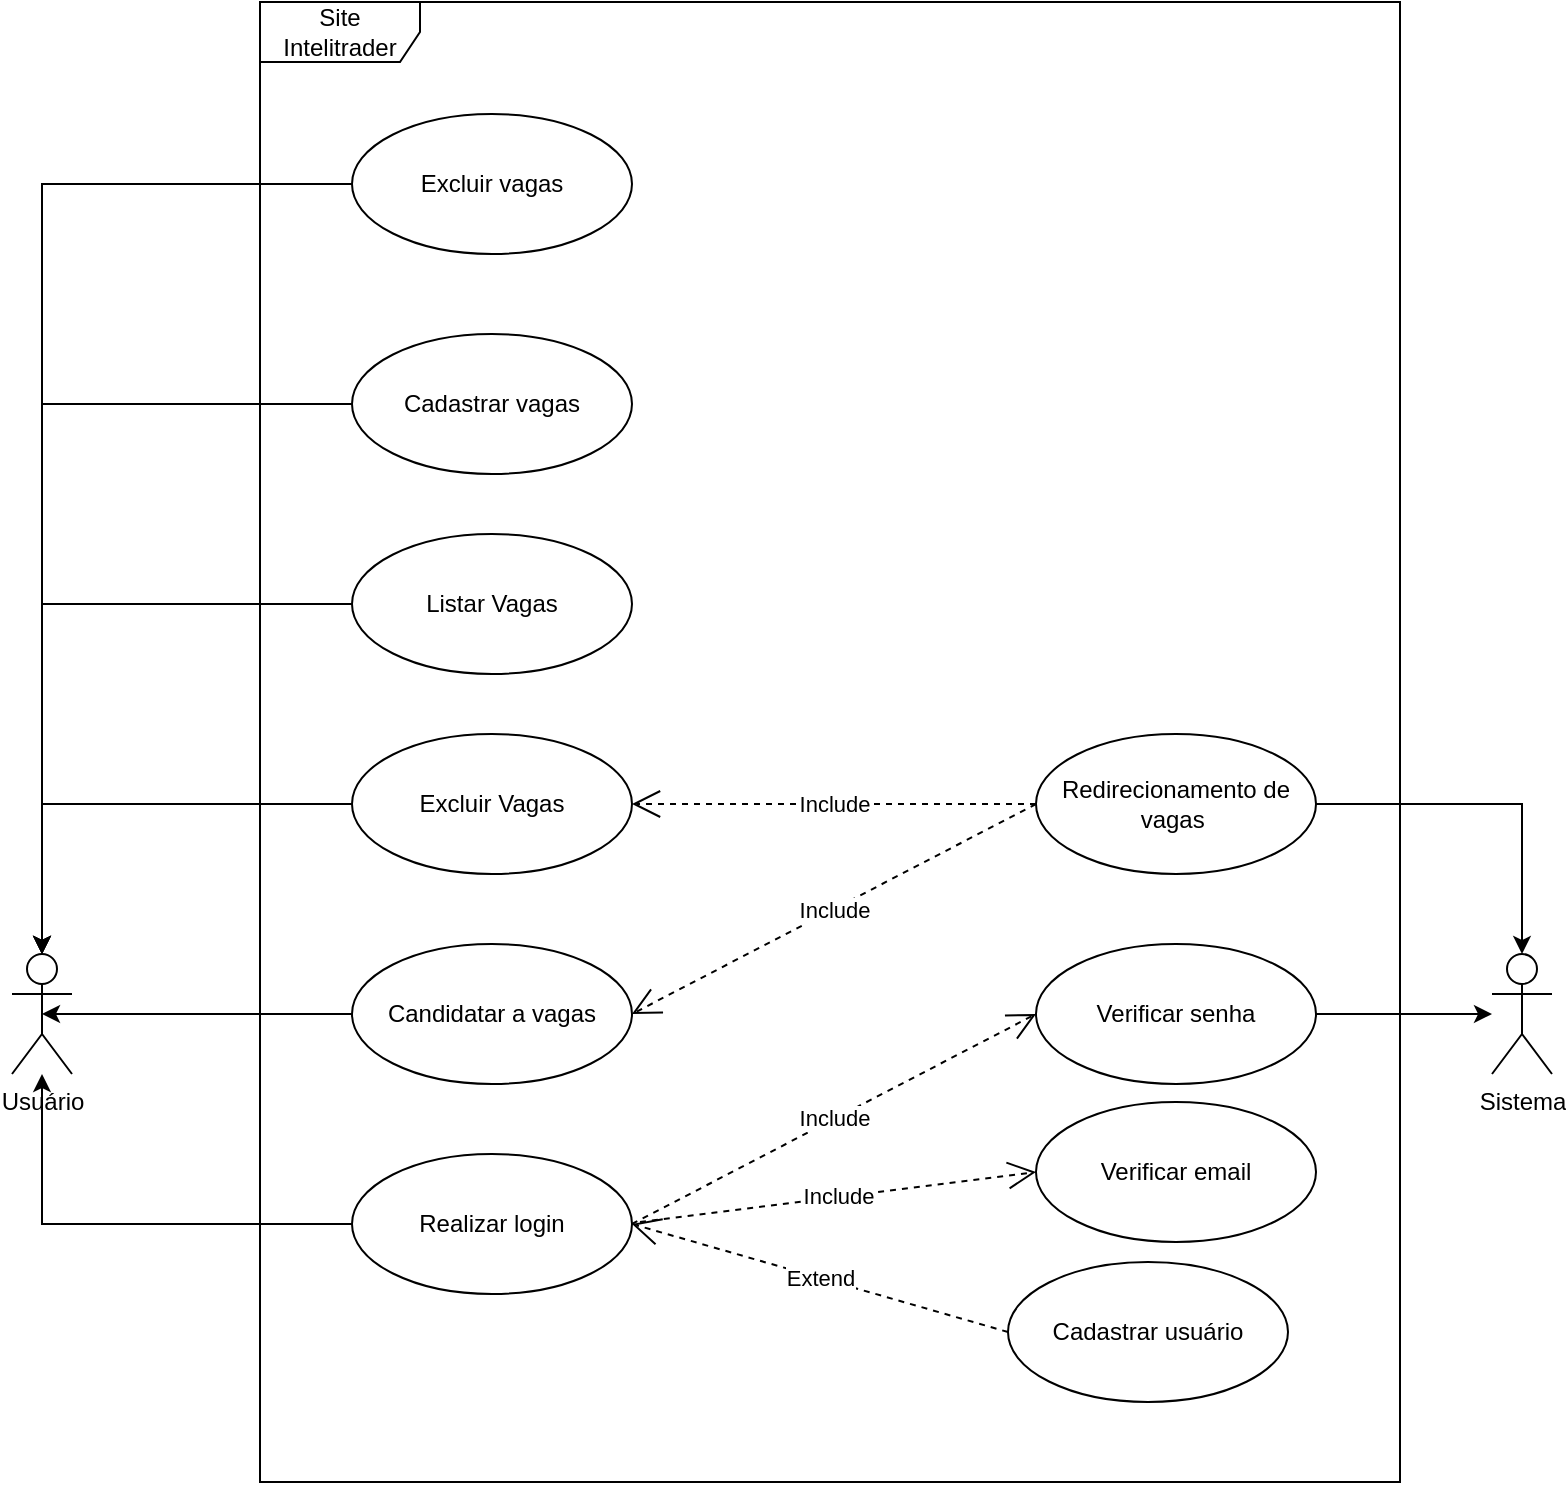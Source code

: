 <mxfile version="15.4.3" pages="2"><diagram id="Y1GSTV71IrU1WgBcMobA" name="Caso de uso"><mxGraphModel dx="2031" dy="1129" grid="1" gridSize="10" guides="1" tooltips="1" connect="1" arrows="1" fold="1" page="1" pageScale="1" pageWidth="827" pageHeight="1169" math="0" shadow="0"><root><mxCell id="0"/><mxCell id="1" parent="0"/><mxCell id="raB1LwZWOxaEmCROiney-6" value="Usuário" style="shape=umlActor;verticalLabelPosition=bottom;verticalAlign=top;html=1;" parent="1" vertex="1"><mxGeometry x="29" y="626" width="30" height="60" as="geometry"/></mxCell><mxCell id="raB1LwZWOxaEmCROiney-7" style="edgeStyle=orthogonalEdgeStyle;rounded=0;orthogonalLoop=1;jettySize=auto;html=1;" parent="1" source="raB1LwZWOxaEmCROiney-8" target="raB1LwZWOxaEmCROiney-6" edge="1"><mxGeometry relative="1" as="geometry"/></mxCell><mxCell id="raB1LwZWOxaEmCROiney-8" value="Realizar login" style="ellipse;whiteSpace=wrap;html=1;" parent="1" vertex="1"><mxGeometry x="199" y="726" width="140" height="70" as="geometry"/></mxCell><mxCell id="raB1LwZWOxaEmCROiney-9" style="edgeStyle=orthogonalEdgeStyle;rounded=0;orthogonalLoop=1;jettySize=auto;html=1;exitX=0;exitY=0.5;exitDx=0;exitDy=0;entryX=0.5;entryY=0.5;entryDx=0;entryDy=0;entryPerimeter=0;" parent="1" source="raB1LwZWOxaEmCROiney-10" target="raB1LwZWOxaEmCROiney-6" edge="1"><mxGeometry relative="1" as="geometry"/></mxCell><mxCell id="raB1LwZWOxaEmCROiney-10" value="Candidatar a vagas" style="ellipse;whiteSpace=wrap;html=1;" parent="1" vertex="1"><mxGeometry x="199" y="621" width="140" height="70" as="geometry"/></mxCell><mxCell id="raB1LwZWOxaEmCROiney-11" value="Sistema" style="shape=umlActor;verticalLabelPosition=bottom;verticalAlign=top;html=1;" parent="1" vertex="1"><mxGeometry x="769" y="626" width="30" height="60" as="geometry"/></mxCell><mxCell id="raB1LwZWOxaEmCROiney-12" style="edgeStyle=orthogonalEdgeStyle;rounded=0;orthogonalLoop=1;jettySize=auto;html=1;exitX=0;exitY=0.5;exitDx=0;exitDy=0;" parent="1" source="raB1LwZWOxaEmCROiney-13" target="raB1LwZWOxaEmCROiney-6" edge="1"><mxGeometry relative="1" as="geometry"/></mxCell><mxCell id="raB1LwZWOxaEmCROiney-13" value="Excluir Vagas" style="ellipse;whiteSpace=wrap;html=1;" parent="1" vertex="1"><mxGeometry x="199" y="516" width="140" height="70" as="geometry"/></mxCell><mxCell id="raB1LwZWOxaEmCROiney-14" value="Include" style="endArrow=open;endSize=12;dashed=1;html=1;entryX=0;entryY=0.5;entryDx=0;entryDy=0;exitX=1;exitY=0.5;exitDx=0;exitDy=0;" parent="1" source="raB1LwZWOxaEmCROiney-8" target="raB1LwZWOxaEmCROiney-16" edge="1"><mxGeometry width="160" relative="1" as="geometry"><mxPoint x="459" y="706" as="sourcePoint"/><mxPoint x="539" y="706" as="targetPoint"/></mxGeometry></mxCell><mxCell id="raB1LwZWOxaEmCROiney-15" style="edgeStyle=orthogonalEdgeStyle;rounded=0;orthogonalLoop=1;jettySize=auto;html=1;exitX=1;exitY=0.5;exitDx=0;exitDy=0;" parent="1" source="raB1LwZWOxaEmCROiney-16" target="raB1LwZWOxaEmCROiney-11" edge="1"><mxGeometry relative="1" as="geometry"/></mxCell><mxCell id="raB1LwZWOxaEmCROiney-16" value="Verificar senha" style="ellipse;whiteSpace=wrap;html=1;" parent="1" vertex="1"><mxGeometry x="541" y="621" width="140" height="70" as="geometry"/></mxCell><mxCell id="raB1LwZWOxaEmCROiney-17" value="Cadastrar usuário" style="ellipse;whiteSpace=wrap;html=1;" parent="1" vertex="1"><mxGeometry x="527" y="780" width="140" height="70" as="geometry"/></mxCell><mxCell id="raB1LwZWOxaEmCROiney-18" value="Extend" style="endArrow=open;endSize=12;dashed=1;html=1;entryX=1;entryY=0.5;entryDx=0;entryDy=0;exitX=0;exitY=0.5;exitDx=0;exitDy=0;" parent="1" source="raB1LwZWOxaEmCROiney-17" target="raB1LwZWOxaEmCROiney-8" edge="1"><mxGeometry width="160" relative="1" as="geometry"><mxPoint x="449" y="776" as="sourcePoint"/><mxPoint x="599" y="486" as="targetPoint"/></mxGeometry></mxCell><mxCell id="raB1LwZWOxaEmCROiney-19" style="edgeStyle=orthogonalEdgeStyle;rounded=0;orthogonalLoop=1;jettySize=auto;html=1;exitX=0;exitY=0.5;exitDx=0;exitDy=0;" parent="1" source="raB1LwZWOxaEmCROiney-20" target="raB1LwZWOxaEmCROiney-6" edge="1"><mxGeometry relative="1" as="geometry"/></mxCell><mxCell id="raB1LwZWOxaEmCROiney-20" value="Listar Vagas" style="ellipse;whiteSpace=wrap;html=1;" parent="1" vertex="1"><mxGeometry x="199" y="416" width="140" height="70" as="geometry"/></mxCell><mxCell id="raB1LwZWOxaEmCROiney-21" style="edgeStyle=orthogonalEdgeStyle;rounded=0;orthogonalLoop=1;jettySize=auto;html=1;exitX=1;exitY=0.5;exitDx=0;exitDy=0;" parent="1" source="raB1LwZWOxaEmCROiney-22" target="raB1LwZWOxaEmCROiney-11" edge="1"><mxGeometry relative="1" as="geometry"/></mxCell><mxCell id="raB1LwZWOxaEmCROiney-22" value="Redirecionamento de vagas&amp;nbsp;" style="ellipse;whiteSpace=wrap;html=1;" parent="1" vertex="1"><mxGeometry x="541" y="516" width="140" height="70" as="geometry"/></mxCell><mxCell id="raB1LwZWOxaEmCROiney-23" value="Include" style="endArrow=open;endSize=12;dashed=1;html=1;entryX=1;entryY=0.5;entryDx=0;entryDy=0;exitX=0;exitY=0.5;exitDx=0;exitDy=0;" parent="1" source="raB1LwZWOxaEmCROiney-22" target="raB1LwZWOxaEmCROiney-10" edge="1"><mxGeometry width="160" relative="1" as="geometry"><mxPoint x="338.997" y="636.251" as="sourcePoint"/><mxPoint x="499.5" y="556" as="targetPoint"/></mxGeometry></mxCell><mxCell id="raB1LwZWOxaEmCROiney-24" style="edgeStyle=orthogonalEdgeStyle;rounded=0;orthogonalLoop=1;jettySize=auto;html=1;exitX=0;exitY=0.5;exitDx=0;exitDy=0;entryX=0.5;entryY=0;entryDx=0;entryDy=0;entryPerimeter=0;" parent="1" source="raB1LwZWOxaEmCROiney-25" target="raB1LwZWOxaEmCROiney-6" edge="1"><mxGeometry relative="1" as="geometry"><mxPoint x="189" y="326" as="sourcePoint"/><mxPoint x="54" y="636" as="targetPoint"/></mxGeometry></mxCell><mxCell id="raB1LwZWOxaEmCROiney-25" value="Cadastrar vagas" style="ellipse;whiteSpace=wrap;html=1;" parent="1" vertex="1"><mxGeometry x="199" y="316" width="140" height="70" as="geometry"/></mxCell><mxCell id="raB1LwZWOxaEmCROiney-26" value="Include" style="endArrow=open;endSize=12;dashed=1;html=1;entryX=1;entryY=0.5;entryDx=0;entryDy=0;exitX=0;exitY=0.5;exitDx=0;exitDy=0;" parent="1" source="raB1LwZWOxaEmCROiney-22" target="raB1LwZWOxaEmCROiney-13" edge="1"><mxGeometry width="160" relative="1" as="geometry"><mxPoint x="489" y="561.0" as="sourcePoint"/><mxPoint x="328.497" y="641.251" as="targetPoint"/></mxGeometry></mxCell><mxCell id="raB1LwZWOxaEmCROiney-27" value="Excluir vagas" style="ellipse;whiteSpace=wrap;html=1;" parent="1" vertex="1"><mxGeometry x="199" y="206" width="140" height="70" as="geometry"/></mxCell><mxCell id="raB1LwZWOxaEmCROiney-28" style="edgeStyle=orthogonalEdgeStyle;rounded=0;orthogonalLoop=1;jettySize=auto;html=1;exitX=0;exitY=0.5;exitDx=0;exitDy=0;entryX=0.5;entryY=0;entryDx=0;entryDy=0;entryPerimeter=0;" parent="1" source="raB1LwZWOxaEmCROiney-27" target="raB1LwZWOxaEmCROiney-6" edge="1"><mxGeometry relative="1" as="geometry"><mxPoint x="209" y="361" as="sourcePoint"/><mxPoint x="54" y="636" as="targetPoint"/></mxGeometry></mxCell><mxCell id="raB1LwZWOxaEmCROiney-29" value="Site Intelitrader" style="shape=umlFrame;whiteSpace=wrap;html=1;width=80;height=30;" parent="1" vertex="1"><mxGeometry x="153" y="150" width="570" height="740" as="geometry"/></mxCell><mxCell id="KrpN166YCzDe7KgWfkmX-1" value="Verificar email" style="ellipse;whiteSpace=wrap;html=1;" parent="1" vertex="1"><mxGeometry x="541" y="700" width="140" height="70" as="geometry"/></mxCell><mxCell id="KrpN166YCzDe7KgWfkmX-2" value="Include" style="endArrow=open;endSize=12;dashed=1;html=1;entryX=0;entryY=0.5;entryDx=0;entryDy=0;" parent="1" target="KrpN166YCzDe7KgWfkmX-1" edge="1"><mxGeometry width="160" relative="1" as="geometry"><mxPoint x="343" y="760" as="sourcePoint"/><mxPoint x="551" y="666" as="targetPoint"/></mxGeometry></mxCell></root></mxGraphModel></diagram><diagram id="E77jky0de8z1Si3fWmya" name="Classe"><mxGraphModel dx="1185" dy="658" grid="1" gridSize="10" guides="1" tooltips="1" connect="1" arrows="1" fold="1" page="1" pageScale="1" pageWidth="827" pageHeight="1169" math="0" shadow="0"><root><mxCell id="RdVvgf-YCHB-EOjD2dBe-0"/><mxCell id="RdVvgf-YCHB-EOjD2dBe-1" parent="RdVvgf-YCHB-EOjD2dBe-0"/><mxCell id="ZKKGcG3mshe-ObAvkTRA-0" value="Usuário" style="swimlane;fontStyle=1;align=center;verticalAlign=top;childLayout=stackLayout;horizontal=1;startSize=26;horizontalStack=0;resizeParent=1;resizeParentMax=0;resizeLast=0;collapsible=1;marginBottom=0;" parent="RdVvgf-YCHB-EOjD2dBe-1" vertex="1"><mxGeometry x="310" y="450" width="160" height="164" as="geometry"/></mxCell><mxCell id="7lJM8t4AkD-MKmLjwOKC-0" value="- Nome: String" style="text;strokeColor=none;fillColor=none;align=left;verticalAlign=top;spacingLeft=4;spacingRight=4;overflow=hidden;rotatable=0;points=[[0,0.5],[1,0.5]];portConstraint=eastwest;" parent="ZKKGcG3mshe-ObAvkTRA-0" vertex="1"><mxGeometry y="26" width="160" height="26" as="geometry"/></mxCell><mxCell id="ZKKGcG3mshe-ObAvkTRA-1" value="- Senha: String" style="text;strokeColor=none;fillColor=none;align=left;verticalAlign=top;spacingLeft=4;spacingRight=4;overflow=hidden;rotatable=0;points=[[0,0.5],[1,0.5]];portConstraint=eastwest;" parent="ZKKGcG3mshe-ObAvkTRA-0" vertex="1"><mxGeometry y="52" width="160" height="26" as="geometry"/></mxCell><mxCell id="ZKKGcG3mshe-ObAvkTRA-2" value="- Email: String" style="text;strokeColor=none;fillColor=none;align=left;verticalAlign=top;spacingLeft=4;spacingRight=4;overflow=hidden;rotatable=0;points=[[0,0.5],[1,0.5]];portConstraint=eastwest;" parent="ZKKGcG3mshe-ObAvkTRA-0" vertex="1"><mxGeometry y="78" width="160" height="26" as="geometry"/></mxCell><mxCell id="ZKKGcG3mshe-ObAvkTRA-5" value="" style="line;strokeWidth=1;fillColor=none;align=left;verticalAlign=middle;spacingTop=-1;spacingLeft=3;spacingRight=3;rotatable=0;labelPosition=right;points=[];portConstraint=eastwest;" parent="ZKKGcG3mshe-ObAvkTRA-0" vertex="1"><mxGeometry y="104" width="160" height="8" as="geometry"/></mxCell><mxCell id="ZKKGcG3mshe-ObAvkTRA-6" value="+ EfetuarLogin()" style="text;strokeColor=none;fillColor=none;align=left;verticalAlign=top;spacingLeft=4;spacingRight=4;overflow=hidden;rotatable=0;points=[[0,0.5],[1,0.5]];portConstraint=eastwest;" parent="ZKKGcG3mshe-ObAvkTRA-0" vertex="1"><mxGeometry y="112" width="160" height="26" as="geometry"/></mxCell><mxCell id="ZKKGcG3mshe-ObAvkTRA-7" value="+ CadastrarUsuario()" style="text;strokeColor=none;fillColor=none;align=left;verticalAlign=top;spacingLeft=4;spacingRight=4;overflow=hidden;rotatable=0;points=[[0,0.5],[1,0.5]];portConstraint=eastwest;" parent="ZKKGcG3mshe-ObAvkTRA-0" vertex="1"><mxGeometry y="138" width="160" height="26" as="geometry"/></mxCell><mxCell id="7lJM8t4AkD-MKmLjwOKC-1" value="UAdm" style="swimlane;fontStyle=1;align=center;verticalAlign=top;childLayout=stackLayout;horizontal=1;startSize=26;horizontalStack=0;resizeParent=1;resizeParentMax=0;resizeLast=0;collapsible=1;marginBottom=0;" parent="RdVvgf-YCHB-EOjD2dBe-1" vertex="1"><mxGeometry x="70" y="340" width="160" height="190" as="geometry"/></mxCell><mxCell id="7lJM8t4AkD-MKmLjwOKC-2" value="- Nome: String" style="text;strokeColor=none;fillColor=none;align=left;verticalAlign=top;spacingLeft=4;spacingRight=4;overflow=hidden;rotatable=0;points=[[0,0.5],[1,0.5]];portConstraint=eastwest;" parent="7lJM8t4AkD-MKmLjwOKC-1" vertex="1"><mxGeometry y="26" width="160" height="26" as="geometry"/></mxCell><mxCell id="7lJM8t4AkD-MKmLjwOKC-5" value="- Telefone: Int" style="text;strokeColor=none;fillColor=none;align=left;verticalAlign=top;spacingLeft=4;spacingRight=4;overflow=hidden;rotatable=0;points=[[0,0.5],[1,0.5]];portConstraint=eastwest;" parent="7lJM8t4AkD-MKmLjwOKC-1" vertex="1"><mxGeometry y="52" width="160" height="26" as="geometry"/></mxCell><mxCell id="ZKKGcG3mshe-ObAvkTRA-8" value="- EmailEmpresa: String" style="text;strokeColor=none;fillColor=none;align=left;verticalAlign=top;spacingLeft=4;spacingRight=4;overflow=hidden;rotatable=0;points=[[0,0.5],[1,0.5]];portConstraint=eastwest;" parent="7lJM8t4AkD-MKmLjwOKC-1" vertex="1"><mxGeometry y="78" width="160" height="26" as="geometry"/></mxCell><mxCell id="ZKKGcG3mshe-ObAvkTRA-4" value="- CPF: Int" style="text;strokeColor=none;fillColor=none;align=left;verticalAlign=top;spacingLeft=4;spacingRight=4;overflow=hidden;rotatable=0;points=[[0,0.5],[1,0.5]];portConstraint=eastwest;" parent="7lJM8t4AkD-MKmLjwOKC-1" vertex="1"><mxGeometry y="104" width="160" height="26" as="geometry"/></mxCell><mxCell id="7lJM8t4AkD-MKmLjwOKC-6" value="" style="line;strokeWidth=1;fillColor=none;align=left;verticalAlign=middle;spacingTop=-1;spacingLeft=3;spacingRight=3;rotatable=0;labelPosition=right;points=[];portConstraint=eastwest;" parent="7lJM8t4AkD-MKmLjwOKC-1" vertex="1"><mxGeometry y="130" width="160" height="8" as="geometry"/></mxCell><mxCell id="7lJM8t4AkD-MKmLjwOKC-7" value="+ EfetuarLogin()" style="text;strokeColor=none;fillColor=none;align=left;verticalAlign=top;spacingLeft=4;spacingRight=4;overflow=hidden;rotatable=0;points=[[0,0.5],[1,0.5]];portConstraint=eastwest;" parent="7lJM8t4AkD-MKmLjwOKC-1" vertex="1"><mxGeometry y="138" width="160" height="26" as="geometry"/></mxCell><mxCell id="7lJM8t4AkD-MKmLjwOKC-8" value="+ CadastrarUsuario()" style="text;strokeColor=none;fillColor=none;align=left;verticalAlign=top;spacingLeft=4;spacingRight=4;overflow=hidden;rotatable=0;points=[[0,0.5],[1,0.5]];portConstraint=eastwest;" parent="7lJM8t4AkD-MKmLjwOKC-1" vertex="1"><mxGeometry y="164" width="160" height="26" as="geometry"/></mxCell><mxCell id="dldF_vB5QwaLZsuFXxQH-0" value="UCandidato" style="swimlane;fontStyle=1;align=center;verticalAlign=top;childLayout=stackLayout;horizontal=1;startSize=26;horizontalStack=0;resizeParent=1;resizeParentMax=0;resizeLast=0;collapsible=1;marginBottom=0;" parent="RdVvgf-YCHB-EOjD2dBe-1" vertex="1"><mxGeometry x="70" y="560" width="160" height="164" as="geometry"/></mxCell><mxCell id="dldF_vB5QwaLZsuFXxQH-1" value="- Nome: String" style="text;strokeColor=none;fillColor=none;align=left;verticalAlign=top;spacingLeft=4;spacingRight=4;overflow=hidden;rotatable=0;points=[[0,0.5],[1,0.5]];portConstraint=eastwest;" parent="dldF_vB5QwaLZsuFXxQH-0" vertex="1"><mxGeometry y="26" width="160" height="26" as="geometry"/></mxCell><mxCell id="dldF_vB5QwaLZsuFXxQH-4" value="- Telefone: Int" style="text;strokeColor=none;fillColor=none;align=left;verticalAlign=top;spacingLeft=4;spacingRight=4;overflow=hidden;rotatable=0;points=[[0,0.5],[1,0.5]];portConstraint=eastwest;" parent="dldF_vB5QwaLZsuFXxQH-0" vertex="1"><mxGeometry y="52" width="160" height="26" as="geometry"/></mxCell><mxCell id="dldF_vB5QwaLZsuFXxQH-6" value="- CPF: Int" style="text;strokeColor=none;fillColor=none;align=left;verticalAlign=top;spacingLeft=4;spacingRight=4;overflow=hidden;rotatable=0;points=[[0,0.5],[1,0.5]];portConstraint=eastwest;" parent="dldF_vB5QwaLZsuFXxQH-0" vertex="1"><mxGeometry y="78" width="160" height="26" as="geometry"/></mxCell><mxCell id="dldF_vB5QwaLZsuFXxQH-7" value="" style="line;strokeWidth=1;fillColor=none;align=left;verticalAlign=middle;spacingTop=-1;spacingLeft=3;spacingRight=3;rotatable=0;labelPosition=right;points=[];portConstraint=eastwest;" parent="dldF_vB5QwaLZsuFXxQH-0" vertex="1"><mxGeometry y="104" width="160" height="8" as="geometry"/></mxCell><mxCell id="dldF_vB5QwaLZsuFXxQH-8" value="+ EfetuarLogin()" style="text;strokeColor=none;fillColor=none;align=left;verticalAlign=top;spacingLeft=4;spacingRight=4;overflow=hidden;rotatable=0;points=[[0,0.5],[1,0.5]];portConstraint=eastwest;" parent="dldF_vB5QwaLZsuFXxQH-0" vertex="1"><mxGeometry y="112" width="160" height="26" as="geometry"/></mxCell><mxCell id="dldF_vB5QwaLZsuFXxQH-9" value="+ CadastrarUsuario()" style="text;strokeColor=none;fillColor=none;align=left;verticalAlign=top;spacingLeft=4;spacingRight=4;overflow=hidden;rotatable=0;points=[[0,0.5],[1,0.5]];portConstraint=eastwest;" parent="dldF_vB5QwaLZsuFXxQH-0" vertex="1"><mxGeometry y="138" width="160" height="26" as="geometry"/></mxCell><mxCell id="ZfKKLdJSzt1oKHr3jR5L-0" value="" style="endArrow=diamondThin;endFill=1;endSize=24;html=1;rounded=0;edgeStyle=orthogonalEdgeStyle;exitX=1;exitY=0.5;exitDx=0;exitDy=0;entryX=-0.013;entryY=0.626;entryDx=0;entryDy=0;entryPerimeter=0;" parent="RdVvgf-YCHB-EOjD2dBe-1" source="ZKKGcG3mshe-ObAvkTRA-8" target="ZKKGcG3mshe-ObAvkTRA-1" edge="1"><mxGeometry width="160" relative="1" as="geometry"><mxPoint x="310" y="690" as="sourcePoint"/><mxPoint x="470" y="690" as="targetPoint"/><Array as="points"><mxPoint x="270" y="431"/><mxPoint x="270" y="518"/></Array></mxGeometry></mxCell><mxCell id="ZfKKLdJSzt1oKHr3jR5L-1" value="" style="endArrow=diamondThin;endFill=1;endSize=24;html=1;rounded=0;edgeStyle=orthogonalEdgeStyle;entryX=0;entryY=0.5;entryDx=0;entryDy=0;exitX=1.002;exitY=0.396;exitDx=0;exitDy=0;exitPerimeter=0;" parent="RdVvgf-YCHB-EOjD2dBe-1" source="dldF_vB5QwaLZsuFXxQH-6" target="ZKKGcG3mshe-ObAvkTRA-2" edge="1"><mxGeometry width="160" relative="1" as="geometry"><mxPoint x="280" y="650" as="sourcePoint"/><mxPoint x="440" y="650" as="targetPoint"/></mxGeometry></mxCell><mxCell id="ZfKKLdJSzt1oKHr3jR5L-2" value="Vaga" style="swimlane;fontStyle=1;align=center;verticalAlign=top;childLayout=stackLayout;horizontal=1;startSize=26;horizontalStack=0;resizeParent=1;resizeParentMax=0;resizeLast=0;collapsible=1;marginBottom=0;" parent="RdVvgf-YCHB-EOjD2dBe-1" vertex="1"><mxGeometry x="520" y="160" width="160" height="242" as="geometry"/></mxCell><mxCell id="ZfKKLdJSzt1oKHr3jR5L-3" value="- Nome: String" style="text;strokeColor=none;fillColor=none;align=left;verticalAlign=top;spacingLeft=4;spacingRight=4;overflow=hidden;rotatable=0;points=[[0,0.5],[1,0.5]];portConstraint=eastwest;" parent="ZfKKLdJSzt1oKHr3jR5L-2" vertex="1"><mxGeometry y="26" width="160" height="26" as="geometry"/></mxCell><mxCell id="ZfKKLdJSzt1oKHr3jR5L-9" value="- Tipovaga: Enum" style="text;strokeColor=none;fillColor=none;align=left;verticalAlign=top;spacingLeft=4;spacingRight=4;overflow=hidden;rotatable=0;points=[[0,0.5],[1,0.5]];portConstraint=eastwest;" parent="ZfKKLdJSzt1oKHr3jR5L-2" vertex="1"><mxGeometry y="52" width="160" height="26" as="geometry"/></mxCell><mxCell id="PWDH4P38JLBnBw1R7oyN-0" value="- Descricao: String" style="text;strokeColor=none;fillColor=none;align=left;verticalAlign=top;spacingLeft=4;spacingRight=4;overflow=hidden;rotatable=0;points=[[0,0.5],[1,0.5]];portConstraint=eastwest;" parent="ZfKKLdJSzt1oKHr3jR5L-2" vertex="1"><mxGeometry y="78" width="160" height="26" as="geometry"/></mxCell><mxCell id="ZfKKLdJSzt1oKHr3jR5L-5" value="- Quantidade: Int" style="text;strokeColor=none;fillColor=none;align=left;verticalAlign=top;spacingLeft=4;spacingRight=4;overflow=hidden;rotatable=0;points=[[0,0.5],[1,0.5]];portConstraint=eastwest;" parent="ZfKKLdJSzt1oKHr3jR5L-2" vertex="1"><mxGeometry y="104" width="160" height="26" as="geometry"/></mxCell><mxCell id="ZfKKLdJSzt1oKHr3jR5L-6" value="" style="line;strokeWidth=1;fillColor=none;align=left;verticalAlign=middle;spacingTop=-1;spacingLeft=3;spacingRight=3;rotatable=0;labelPosition=right;points=[];portConstraint=eastwest;" parent="ZfKKLdJSzt1oKHr3jR5L-2" vertex="1"><mxGeometry y="130" width="160" height="8" as="geometry"/></mxCell><mxCell id="ZfKKLdJSzt1oKHr3jR5L-7" value="+ AtualizarVaga()" style="text;strokeColor=none;fillColor=none;align=left;verticalAlign=top;spacingLeft=4;spacingRight=4;overflow=hidden;rotatable=0;points=[[0,0.5],[1,0.5]];portConstraint=eastwest;" parent="ZfKKLdJSzt1oKHr3jR5L-2" vertex="1"><mxGeometry y="138" width="160" height="26" as="geometry"/></mxCell><mxCell id="ZfKKLdJSzt1oKHr3jR5L-8" value="+ CadastrarVaga()" style="text;strokeColor=none;fillColor=none;align=left;verticalAlign=top;spacingLeft=4;spacingRight=4;overflow=hidden;rotatable=0;points=[[0,0.5],[1,0.5]];portConstraint=eastwest;" parent="ZfKKLdJSzt1oKHr3jR5L-2" vertex="1"><mxGeometry y="164" width="160" height="26" as="geometry"/></mxCell><mxCell id="PWDH4P38JLBnBw1R7oyN-1" value="+ ListarVaga()" style="text;strokeColor=none;fillColor=none;align=left;verticalAlign=top;spacingLeft=4;spacingRight=4;overflow=hidden;rotatable=0;points=[[0,0.5],[1,0.5]];portConstraint=eastwest;" parent="ZfKKLdJSzt1oKHr3jR5L-2" vertex="1"><mxGeometry y="190" width="160" height="26" as="geometry"/></mxCell><mxCell id="PWDH4P38JLBnBw1R7oyN-2" value="+ ExcluirVaga()" style="text;strokeColor=none;fillColor=none;align=left;verticalAlign=top;spacingLeft=4;spacingRight=4;overflow=hidden;rotatable=0;points=[[0,0.5],[1,0.5]];portConstraint=eastwest;" parent="ZfKKLdJSzt1oKHr3jR5L-2" vertex="1"><mxGeometry y="216" width="160" height="26" as="geometry"/></mxCell><mxCell id="PWDH4P38JLBnBw1R7oyN-4" value="" style="endArrow=diamondThin;endFill=1;endSize=24;html=1;rounded=0;edgeStyle=orthogonalEdgeStyle;exitX=-0.001;exitY=0.738;exitDx=0;exitDy=0;exitPerimeter=0;" parent="RdVvgf-YCHB-EOjD2dBe-1" source="ZfKKLdJSzt1oKHr3jR5L-9" target="ZKKGcG3mshe-ObAvkTRA-0" edge="1"><mxGeometry width="160" relative="1" as="geometry"><mxPoint x="300" y="230" as="sourcePoint"/><mxPoint x="460" y="230" as="targetPoint"/></mxGeometry></mxCell><mxCell id="PWDH4P38JLBnBw1R7oyN-5" value="Candidatar" style="swimlane;fontStyle=1;align=center;verticalAlign=top;childLayout=stackLayout;horizontal=1;startSize=26;horizontalStack=0;resizeParent=1;resizeParentMax=0;resizeLast=0;collapsible=1;marginBottom=0;" parent="RdVvgf-YCHB-EOjD2dBe-1" vertex="1"><mxGeometry x="550" y="450" width="160" height="216" as="geometry"/></mxCell><mxCell id="PWDH4P38JLBnBw1R7oyN-6" value="- Nome: String" style="text;strokeColor=none;fillColor=none;align=left;verticalAlign=top;spacingLeft=4;spacingRight=4;overflow=hidden;rotatable=0;points=[[0,0.5],[1,0.5]];portConstraint=eastwest;" parent="PWDH4P38JLBnBw1R7oyN-5" vertex="1"><mxGeometry y="26" width="160" height="26" as="geometry"/></mxCell><mxCell id="PWDH4P38JLBnBw1R7oyN-7" value="- IdVaga: Enum" style="text;strokeColor=none;fillColor=none;align=left;verticalAlign=top;spacingLeft=4;spacingRight=4;overflow=hidden;rotatable=0;points=[[0,0.5],[1,0.5]];portConstraint=eastwest;" parent="PWDH4P38JLBnBw1R7oyN-5" vertex="1"><mxGeometry y="52" width="160" height="26" as="geometry"/></mxCell><mxCell id="N_oClgi5_Mpr2KxP-Bhq-0" value="- Quantidade: Int" style="text;strokeColor=none;fillColor=none;align=left;verticalAlign=top;spacingLeft=4;spacingRight=4;overflow=hidden;rotatable=0;points=[[0,0.5],[1,0.5]];portConstraint=eastwest;" parent="PWDH4P38JLBnBw1R7oyN-5" vertex="1"><mxGeometry y="78" width="160" height="26" as="geometry"/></mxCell><mxCell id="PWDH4P38JLBnBw1R7oyN-10" value="" style="line;strokeWidth=1;fillColor=none;align=left;verticalAlign=middle;spacingTop=-1;spacingLeft=3;spacingRight=3;rotatable=0;labelPosition=right;points=[];portConstraint=eastwest;" parent="PWDH4P38JLBnBw1R7oyN-5" vertex="1"><mxGeometry y="104" width="160" height="8" as="geometry"/></mxCell><mxCell id="PWDH4P38JLBnBw1R7oyN-11" value="+ AtualizarCandidato()" style="text;strokeColor=none;fillColor=none;align=left;verticalAlign=top;spacingLeft=4;spacingRight=4;overflow=hidden;rotatable=0;points=[[0,0.5],[1,0.5]];portConstraint=eastwest;" parent="PWDH4P38JLBnBw1R7oyN-5" vertex="1"><mxGeometry y="112" width="160" height="26" as="geometry"/></mxCell><mxCell id="PWDH4P38JLBnBw1R7oyN-12" value="+ AddCandidato()" style="text;strokeColor=none;fillColor=none;align=left;verticalAlign=top;spacingLeft=4;spacingRight=4;overflow=hidden;rotatable=0;points=[[0,0.5],[1,0.5]];portConstraint=eastwest;" parent="PWDH4P38JLBnBw1R7oyN-5" vertex="1"><mxGeometry y="138" width="160" height="26" as="geometry"/></mxCell><mxCell id="PWDH4P38JLBnBw1R7oyN-13" value="+ ListarCandidatos()" style="text;strokeColor=none;fillColor=none;align=left;verticalAlign=top;spacingLeft=4;spacingRight=4;overflow=hidden;rotatable=0;points=[[0,0.5],[1,0.5]];portConstraint=eastwest;" parent="PWDH4P38JLBnBw1R7oyN-5" vertex="1"><mxGeometry y="164" width="160" height="26" as="geometry"/></mxCell><mxCell id="PWDH4P38JLBnBw1R7oyN-14" value="+ ExcluirCandidatura()" style="text;strokeColor=none;fillColor=none;align=left;verticalAlign=top;spacingLeft=4;spacingRight=4;overflow=hidden;rotatable=0;points=[[0,0.5],[1,0.5]];portConstraint=eastwest;" parent="PWDH4P38JLBnBw1R7oyN-5" vertex="1"><mxGeometry y="190" width="160" height="26" as="geometry"/></mxCell><mxCell id="1tFSJXcScdE0ZxSq3oCj-0" value="" style="endArrow=diamondThin;endFill=1;endSize=24;html=1;rounded=0;edgeStyle=orthogonalEdgeStyle;entryX=1;entryY=0.5;entryDx=0;entryDy=0;exitX=-0.009;exitY=-0.061;exitDx=0;exitDy=0;exitPerimeter=0;" parent="RdVvgf-YCHB-EOjD2dBe-1" target="ZKKGcG3mshe-ObAvkTRA-2" edge="1" source="N_oClgi5_Mpr2KxP-Bhq-0"><mxGeometry width="160" relative="1" as="geometry"><mxPoint x="540" y="530" as="sourcePoint"/><mxPoint x="690" y="700" as="targetPoint"/></mxGeometry></mxCell></root></mxGraphModel></diagram></mxfile>